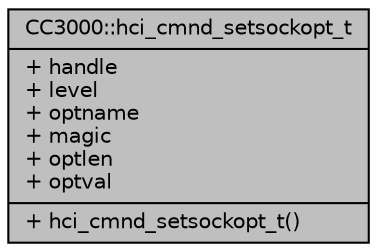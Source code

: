 digraph "CC3000::hci_cmnd_setsockopt_t"
{
  edge [fontname="Helvetica",fontsize="10",labelfontname="Helvetica",labelfontsize="10"];
  node [fontname="Helvetica",fontsize="10",shape=record];
  Node1 [label="{CC3000::hci_cmnd_setsockopt_t\n|+ handle\l+ level\l+ optname\l+ magic\l+ optlen\l+ optval\l|+ hci_cmnd_setsockopt_t()\l}",height=0.2,width=0.4,color="black", fillcolor="grey75", style="filled", fontcolor="black"];
}
